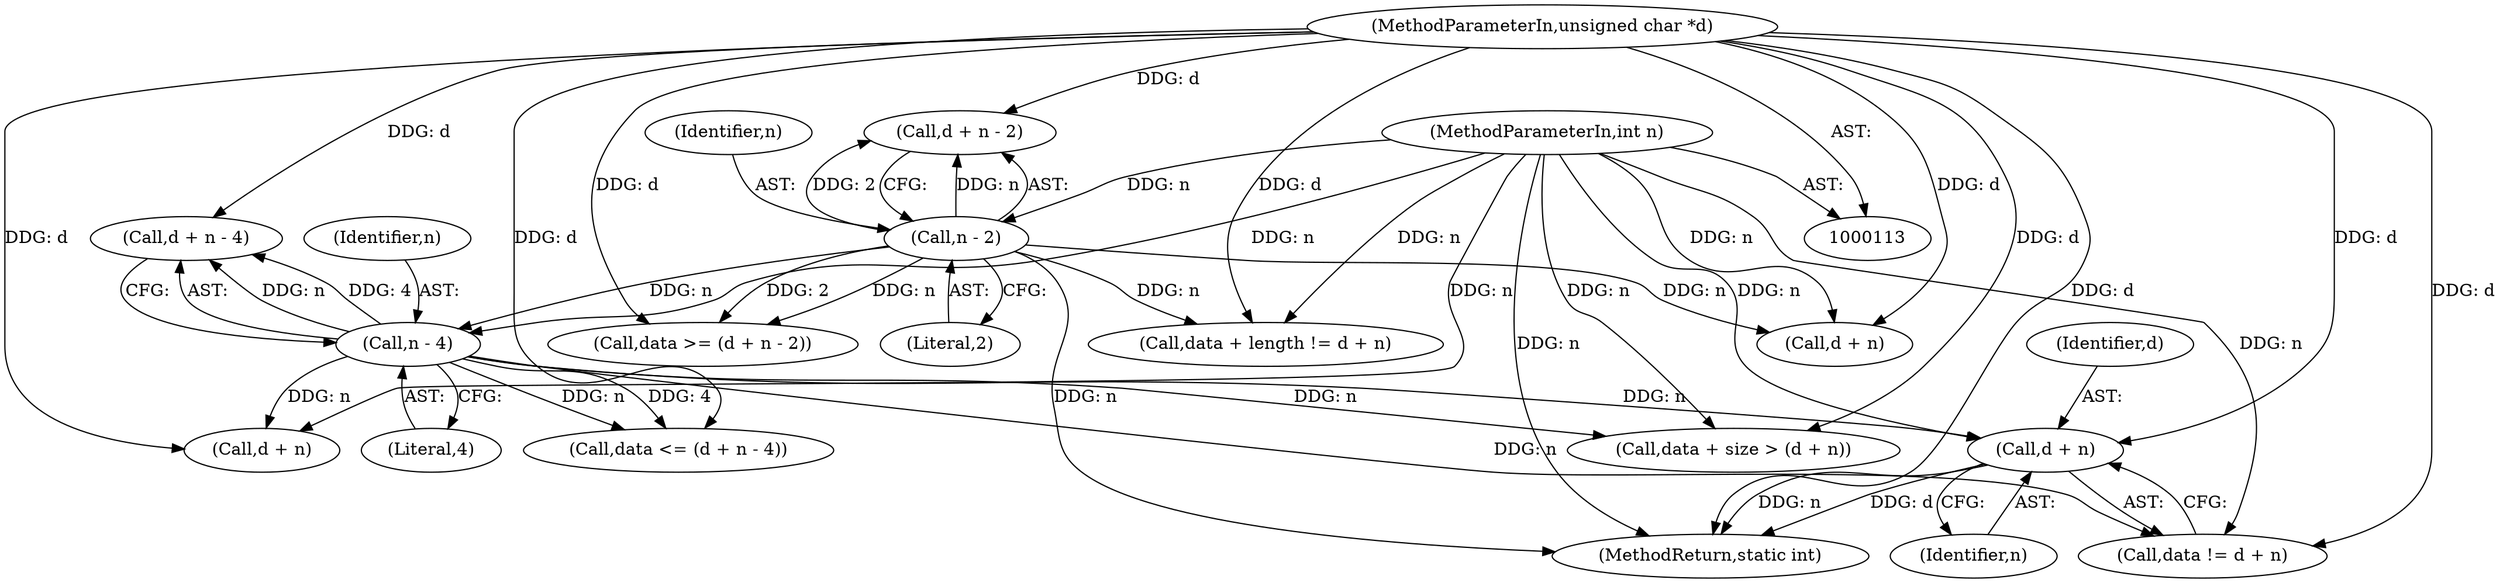 digraph "0_openssl_a004e72b95835136d3f1ea90517f706c24c03da7_4@pointer" {
"1000895" [label="(Call,d + n)"];
"1000116" [label="(MethodParameterIn,unsigned char *d)"];
"1000208" [label="(Call,n - 4)"];
"1000117" [label="(MethodParameterIn,int n)"];
"1000181" [label="(Call,n - 2)"];
"1000995" [label="(MethodReturn,static int)"];
"1000183" [label="(Literal,2)"];
"1000193" [label="(Call,d + n)"];
"1000210" [label="(Literal,4)"];
"1000223" [label="(Call,d + n)"];
"1000206" [label="(Call,d + n - 4)"];
"1000219" [label="(Call,data + size > (d + n))"];
"1000204" [label="(Call,data <= (d + n - 4))"];
"1000116" [label="(MethodParameterIn,unsigned char *d)"];
"1000897" [label="(Identifier,n)"];
"1000189" [label="(Call,data + length != d + n)"];
"1000893" [label="(Call,data != d + n)"];
"1000179" [label="(Call,d + n - 2)"];
"1000896" [label="(Identifier,d)"];
"1000208" [label="(Call,n - 4)"];
"1000177" [label="(Call,data >= (d + n - 2))"];
"1000117" [label="(MethodParameterIn,int n)"];
"1000182" [label="(Identifier,n)"];
"1000209" [label="(Identifier,n)"];
"1000181" [label="(Call,n - 2)"];
"1000895" [label="(Call,d + n)"];
"1000895" -> "1000893"  [label="AST: "];
"1000895" -> "1000897"  [label="CFG: "];
"1000896" -> "1000895"  [label="AST: "];
"1000897" -> "1000895"  [label="AST: "];
"1000893" -> "1000895"  [label="CFG: "];
"1000895" -> "1000995"  [label="DDG: n"];
"1000895" -> "1000995"  [label="DDG: d"];
"1000116" -> "1000895"  [label="DDG: d"];
"1000208" -> "1000895"  [label="DDG: n"];
"1000117" -> "1000895"  [label="DDG: n"];
"1000116" -> "1000113"  [label="AST: "];
"1000116" -> "1000995"  [label="DDG: d"];
"1000116" -> "1000177"  [label="DDG: d"];
"1000116" -> "1000179"  [label="DDG: d"];
"1000116" -> "1000189"  [label="DDG: d"];
"1000116" -> "1000193"  [label="DDG: d"];
"1000116" -> "1000204"  [label="DDG: d"];
"1000116" -> "1000206"  [label="DDG: d"];
"1000116" -> "1000219"  [label="DDG: d"];
"1000116" -> "1000223"  [label="DDG: d"];
"1000116" -> "1000893"  [label="DDG: d"];
"1000208" -> "1000206"  [label="AST: "];
"1000208" -> "1000210"  [label="CFG: "];
"1000209" -> "1000208"  [label="AST: "];
"1000210" -> "1000208"  [label="AST: "];
"1000206" -> "1000208"  [label="CFG: "];
"1000208" -> "1000204"  [label="DDG: n"];
"1000208" -> "1000204"  [label="DDG: 4"];
"1000208" -> "1000206"  [label="DDG: n"];
"1000208" -> "1000206"  [label="DDG: 4"];
"1000117" -> "1000208"  [label="DDG: n"];
"1000181" -> "1000208"  [label="DDG: n"];
"1000208" -> "1000219"  [label="DDG: n"];
"1000208" -> "1000223"  [label="DDG: n"];
"1000208" -> "1000893"  [label="DDG: n"];
"1000117" -> "1000113"  [label="AST: "];
"1000117" -> "1000995"  [label="DDG: n"];
"1000117" -> "1000181"  [label="DDG: n"];
"1000117" -> "1000189"  [label="DDG: n"];
"1000117" -> "1000193"  [label="DDG: n"];
"1000117" -> "1000219"  [label="DDG: n"];
"1000117" -> "1000223"  [label="DDG: n"];
"1000117" -> "1000893"  [label="DDG: n"];
"1000181" -> "1000179"  [label="AST: "];
"1000181" -> "1000183"  [label="CFG: "];
"1000182" -> "1000181"  [label="AST: "];
"1000183" -> "1000181"  [label="AST: "];
"1000179" -> "1000181"  [label="CFG: "];
"1000181" -> "1000995"  [label="DDG: n"];
"1000181" -> "1000177"  [label="DDG: n"];
"1000181" -> "1000177"  [label="DDG: 2"];
"1000181" -> "1000179"  [label="DDG: n"];
"1000181" -> "1000179"  [label="DDG: 2"];
"1000181" -> "1000189"  [label="DDG: n"];
"1000181" -> "1000193"  [label="DDG: n"];
}
